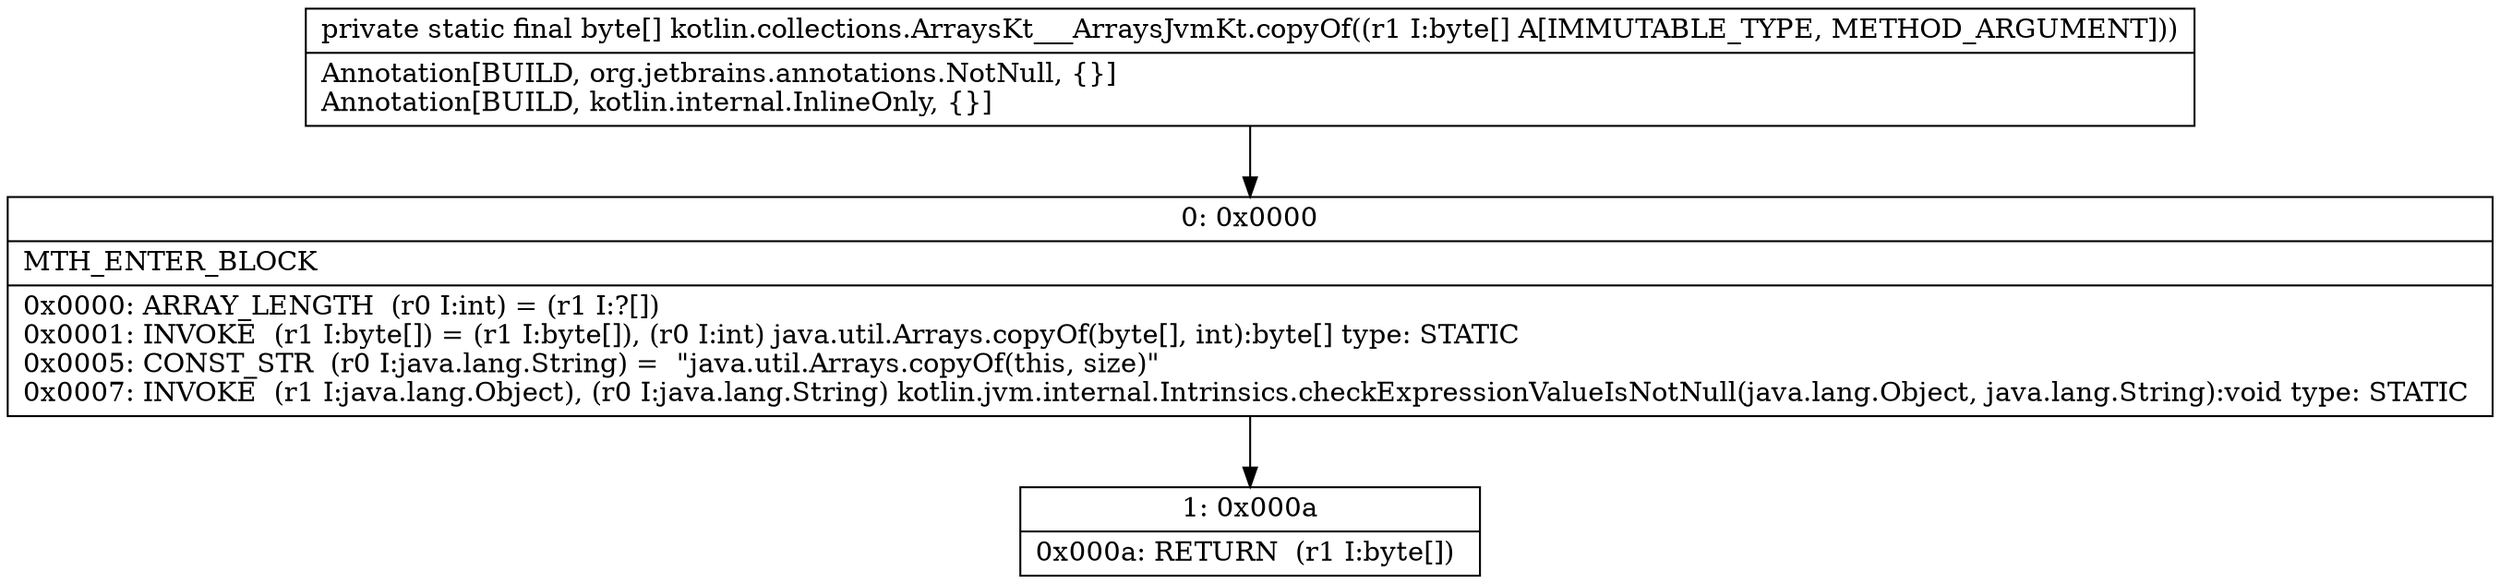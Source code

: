 digraph "CFG forkotlin.collections.ArraysKt___ArraysJvmKt.copyOf([B)[B" {
Node_0 [shape=record,label="{0\:\ 0x0000|MTH_ENTER_BLOCK\l|0x0000: ARRAY_LENGTH  (r0 I:int) = (r1 I:?[]) \l0x0001: INVOKE  (r1 I:byte[]) = (r1 I:byte[]), (r0 I:int) java.util.Arrays.copyOf(byte[], int):byte[] type: STATIC \l0x0005: CONST_STR  (r0 I:java.lang.String) =  \"java.util.Arrays.copyOf(this, size)\" \l0x0007: INVOKE  (r1 I:java.lang.Object), (r0 I:java.lang.String) kotlin.jvm.internal.Intrinsics.checkExpressionValueIsNotNull(java.lang.Object, java.lang.String):void type: STATIC \l}"];
Node_1 [shape=record,label="{1\:\ 0x000a|0x000a: RETURN  (r1 I:byte[]) \l}"];
MethodNode[shape=record,label="{private static final byte[] kotlin.collections.ArraysKt___ArraysJvmKt.copyOf((r1 I:byte[] A[IMMUTABLE_TYPE, METHOD_ARGUMENT]))  | Annotation[BUILD, org.jetbrains.annotations.NotNull, \{\}]\lAnnotation[BUILD, kotlin.internal.InlineOnly, \{\}]\l}"];
MethodNode -> Node_0;
Node_0 -> Node_1;
}

